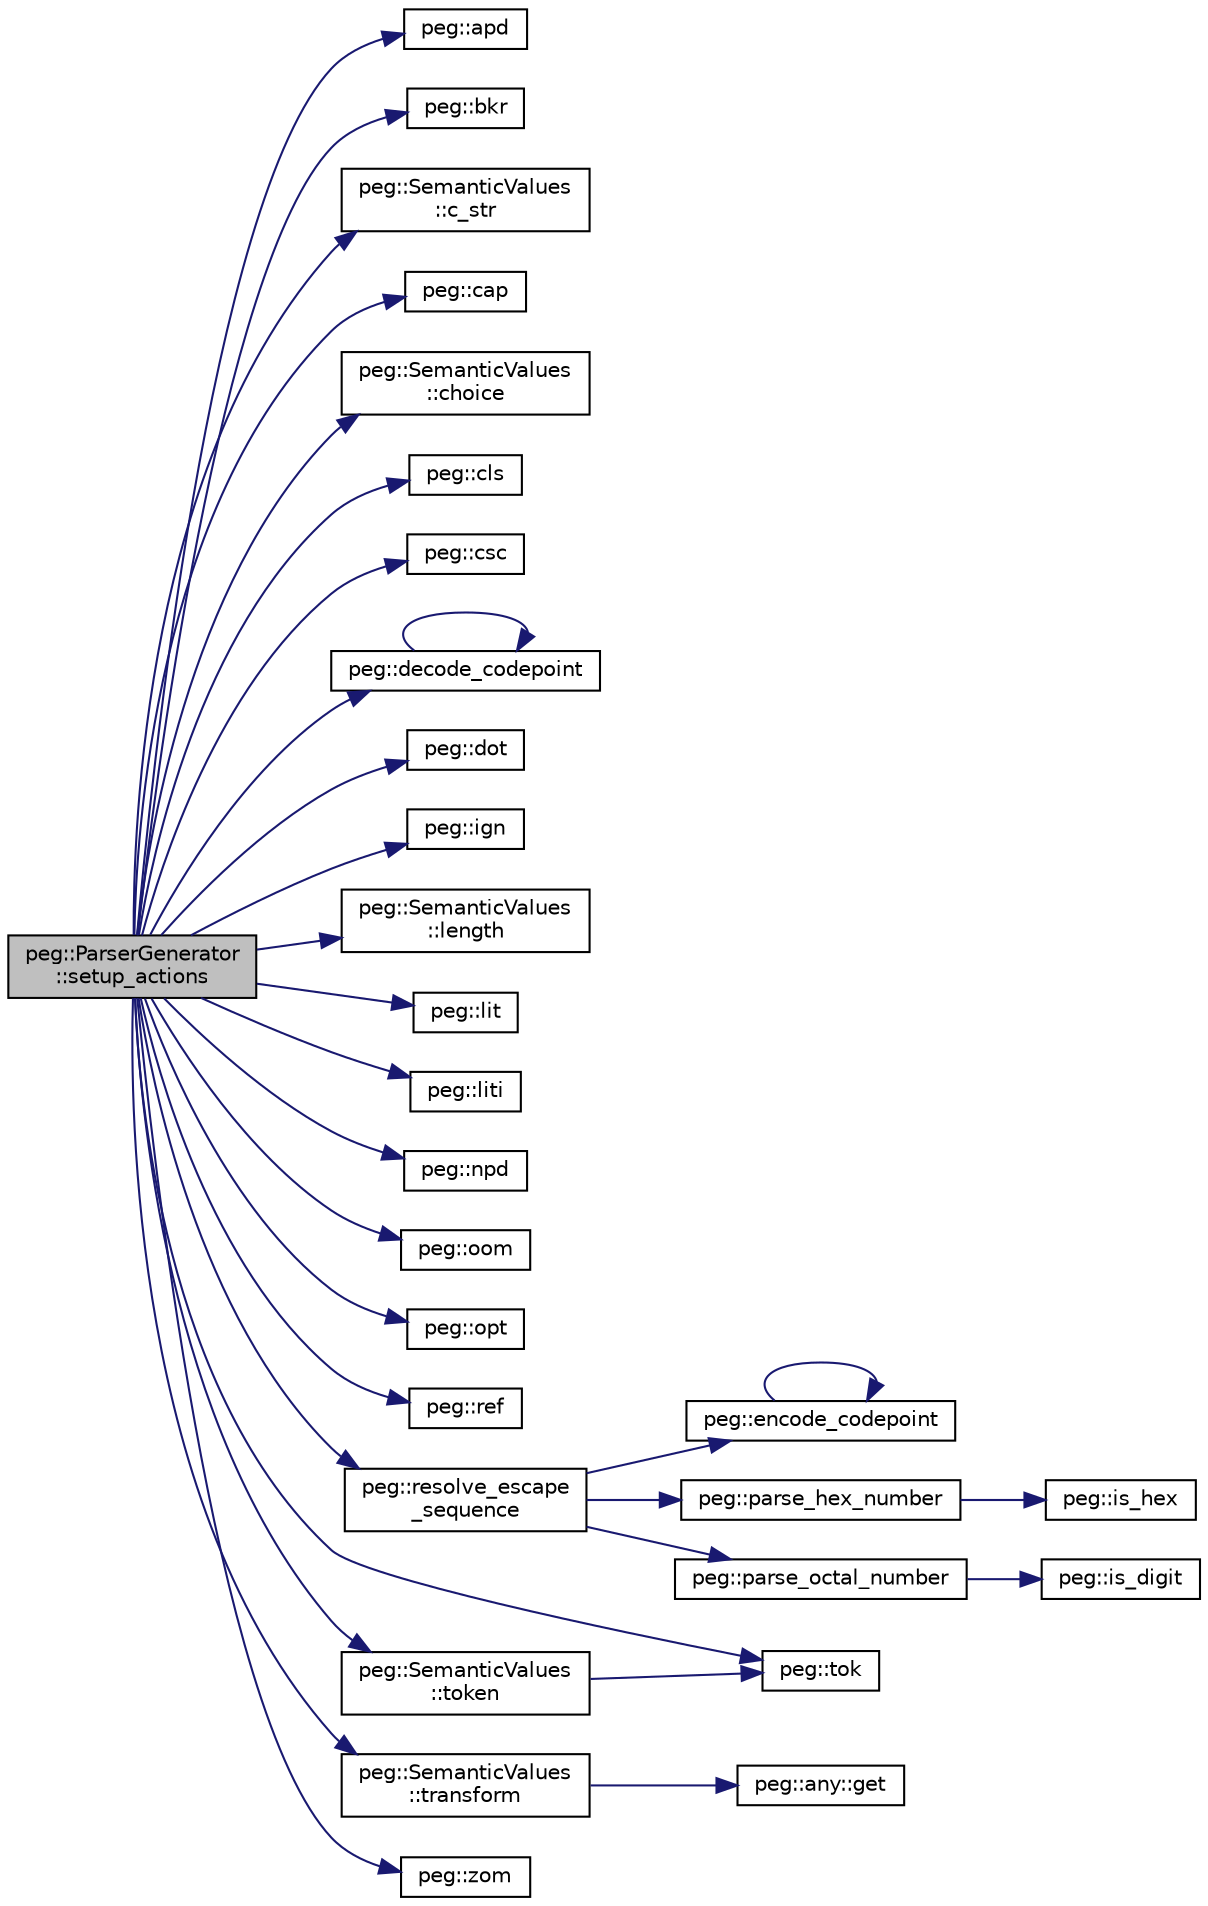 digraph "peg::ParserGenerator::setup_actions"
{
 // LATEX_PDF_SIZE
  edge [fontname="Helvetica",fontsize="10",labelfontname="Helvetica",labelfontsize="10"];
  node [fontname="Helvetica",fontsize="10",shape=record];
  rankdir="LR";
  Node1 [label="peg::ParserGenerator\l::setup_actions",height=0.2,width=0.4,color="black", fillcolor="grey75", style="filled", fontcolor="black",tooltip=" "];
  Node1 -> Node2 [color="midnightblue",fontsize="10",style="solid"];
  Node2 [label="peg::apd",height=0.2,width=0.4,color="black", fillcolor="white", style="filled",URL="$namespacepeg.html#a2016cefb7bbdd7c841190f710328041a",tooltip=" "];
  Node1 -> Node3 [color="midnightblue",fontsize="10",style="solid"];
  Node3 [label="peg::bkr",height=0.2,width=0.4,color="black", fillcolor="white", style="filled",URL="$namespacepeg.html#ab7fe194d9e2d7d85e26ba20a0b94d819",tooltip=" "];
  Node1 -> Node4 [color="midnightblue",fontsize="10",style="solid"];
  Node4 [label="peg::SemanticValues\l::c_str",height=0.2,width=0.4,color="black", fillcolor="white", style="filled",URL="$structpeg_1_1SemanticValues.html#a221e404f3f0d1b0fb528ff3e747ddac1",tooltip=" "];
  Node1 -> Node5 [color="midnightblue",fontsize="10",style="solid"];
  Node5 [label="peg::cap",height=0.2,width=0.4,color="black", fillcolor="white", style="filled",URL="$namespacepeg.html#acbcf7406c547b0558e37365e719342e2",tooltip=" "];
  Node1 -> Node6 [color="midnightblue",fontsize="10",style="solid"];
  Node6 [label="peg::SemanticValues\l::choice",height=0.2,width=0.4,color="black", fillcolor="white", style="filled",URL="$structpeg_1_1SemanticValues.html#a431b5752198cf04df62b721943dc6c2e",tooltip=" "];
  Node1 -> Node7 [color="midnightblue",fontsize="10",style="solid"];
  Node7 [label="peg::cls",height=0.2,width=0.4,color="black", fillcolor="white", style="filled",URL="$namespacepeg.html#a524348ca73e1cb69d78d1884782fa4df",tooltip=" "];
  Node1 -> Node8 [color="midnightblue",fontsize="10",style="solid"];
  Node8 [label="peg::csc",height=0.2,width=0.4,color="black", fillcolor="white", style="filled",URL="$namespacepeg.html#a134f4d0a2034b7f922afd53bd7d56bb6",tooltip=" "];
  Node1 -> Node9 [color="midnightblue",fontsize="10",style="solid"];
  Node9 [label="peg::decode_codepoint",height=0.2,width=0.4,color="black", fillcolor="white", style="filled",URL="$namespacepeg.html#a518d115123aa154d505afa7841577ebf",tooltip=" "];
  Node9 -> Node9 [color="midnightblue",fontsize="10",style="solid"];
  Node1 -> Node10 [color="midnightblue",fontsize="10",style="solid"];
  Node10 [label="peg::dot",height=0.2,width=0.4,color="black", fillcolor="white", style="filled",URL="$namespacepeg.html#a7108dfb0448e74232e3ef7a348c2cd09",tooltip=" "];
  Node1 -> Node11 [color="midnightblue",fontsize="10",style="solid"];
  Node11 [label="peg::ign",height=0.2,width=0.4,color="black", fillcolor="white", style="filled",URL="$namespacepeg.html#a52a875f28dfa6a7d338e50f366cf0d1f",tooltip=" "];
  Node1 -> Node12 [color="midnightblue",fontsize="10",style="solid"];
  Node12 [label="peg::SemanticValues\l::length",height=0.2,width=0.4,color="black", fillcolor="white", style="filled",URL="$structpeg_1_1SemanticValues.html#a3f4b8543dbac3e605c18d81d005e5c3d",tooltip=" "];
  Node1 -> Node13 [color="midnightblue",fontsize="10",style="solid"];
  Node13 [label="peg::lit",height=0.2,width=0.4,color="black", fillcolor="white", style="filled",URL="$namespacepeg.html#a3516b1cb4146d4f6c011711a27fcbee5",tooltip=" "];
  Node1 -> Node14 [color="midnightblue",fontsize="10",style="solid"];
  Node14 [label="peg::liti",height=0.2,width=0.4,color="black", fillcolor="white", style="filled",URL="$namespacepeg.html#a6c7c8822d1073264e60466449f05702d",tooltip=" "];
  Node1 -> Node15 [color="midnightblue",fontsize="10",style="solid"];
  Node15 [label="peg::npd",height=0.2,width=0.4,color="black", fillcolor="white", style="filled",URL="$namespacepeg.html#aa640011930cbd676512eb812ae4fbf17",tooltip=" "];
  Node1 -> Node16 [color="midnightblue",fontsize="10",style="solid"];
  Node16 [label="peg::oom",height=0.2,width=0.4,color="black", fillcolor="white", style="filled",URL="$namespacepeg.html#a8ebc7c5678a9063f189796ff872193a2",tooltip=" "];
  Node1 -> Node17 [color="midnightblue",fontsize="10",style="solid"];
  Node17 [label="peg::opt",height=0.2,width=0.4,color="black", fillcolor="white", style="filled",URL="$namespacepeg.html#a864655bd71746d397f495ba0f791ef8b",tooltip=" "];
  Node1 -> Node18 [color="midnightblue",fontsize="10",style="solid"];
  Node18 [label="peg::ref",height=0.2,width=0.4,color="black", fillcolor="white", style="filled",URL="$namespacepeg.html#a0732a7c9cff98a072f59196f73b96a75",tooltip=" "];
  Node1 -> Node19 [color="midnightblue",fontsize="10",style="solid"];
  Node19 [label="peg::resolve_escape\l_sequence",height=0.2,width=0.4,color="black", fillcolor="white", style="filled",URL="$namespacepeg.html#a6467f8636691f3591157c71a18c15e79",tooltip=" "];
  Node19 -> Node20 [color="midnightblue",fontsize="10",style="solid"];
  Node20 [label="peg::encode_codepoint",height=0.2,width=0.4,color="black", fillcolor="white", style="filled",URL="$namespacepeg.html#af6f682aabf0601a956019fc6c3e8f6d7",tooltip=" "];
  Node20 -> Node20 [color="midnightblue",fontsize="10",style="solid"];
  Node19 -> Node21 [color="midnightblue",fontsize="10",style="solid"];
  Node21 [label="peg::parse_hex_number",height=0.2,width=0.4,color="black", fillcolor="white", style="filled",URL="$namespacepeg.html#abfdc109d929cf63840ab46be33b67ec1",tooltip=" "];
  Node21 -> Node22 [color="midnightblue",fontsize="10",style="solid"];
  Node22 [label="peg::is_hex",height=0.2,width=0.4,color="black", fillcolor="white", style="filled",URL="$namespacepeg.html#a7d7fd3cd22e68ec6e062821490fa4eaf",tooltip=" "];
  Node19 -> Node23 [color="midnightblue",fontsize="10",style="solid"];
  Node23 [label="peg::parse_octal_number",height=0.2,width=0.4,color="black", fillcolor="white", style="filled",URL="$namespacepeg.html#a2247d8faf36dfb0918d69c10bc32dae6",tooltip=" "];
  Node23 -> Node24 [color="midnightblue",fontsize="10",style="solid"];
  Node24 [label="peg::is_digit",height=0.2,width=0.4,color="black", fillcolor="white", style="filled",URL="$namespacepeg.html#a4648e4724ec72e5e15f7eb5c2dae68fb",tooltip=" "];
  Node1 -> Node25 [color="midnightblue",fontsize="10",style="solid"];
  Node25 [label="peg::tok",height=0.2,width=0.4,color="black", fillcolor="white", style="filled",URL="$namespacepeg.html#a11e5037e2db094a3ab3d3af322aed216",tooltip=" "];
  Node1 -> Node26 [color="midnightblue",fontsize="10",style="solid"];
  Node26 [label="peg::SemanticValues\l::token",height=0.2,width=0.4,color="black", fillcolor="white", style="filled",URL="$structpeg_1_1SemanticValues.html#aa2b880931ff1237c7af9a14fa0197044",tooltip=" "];
  Node26 -> Node25 [color="midnightblue",fontsize="10",style="solid"];
  Node1 -> Node27 [color="midnightblue",fontsize="10",style="solid"];
  Node27 [label="peg::SemanticValues\l::transform",height=0.2,width=0.4,color="black", fillcolor="white", style="filled",URL="$structpeg_1_1SemanticValues.html#ab67736e20427be239008aaaafd33247a",tooltip=" "];
  Node27 -> Node28 [color="midnightblue",fontsize="10",style="solid"];
  Node28 [label="peg::any::get",height=0.2,width=0.4,color="black", fillcolor="white", style="filled",URL="$classpeg_1_1any.html#a3c739d692a9b39839cd42842361b9754",tooltip=" "];
  Node1 -> Node29 [color="midnightblue",fontsize="10",style="solid"];
  Node29 [label="peg::zom",height=0.2,width=0.4,color="black", fillcolor="white", style="filled",URL="$namespacepeg.html#ae35a429594b769a0e7da6431747374aa",tooltip=" "];
}

